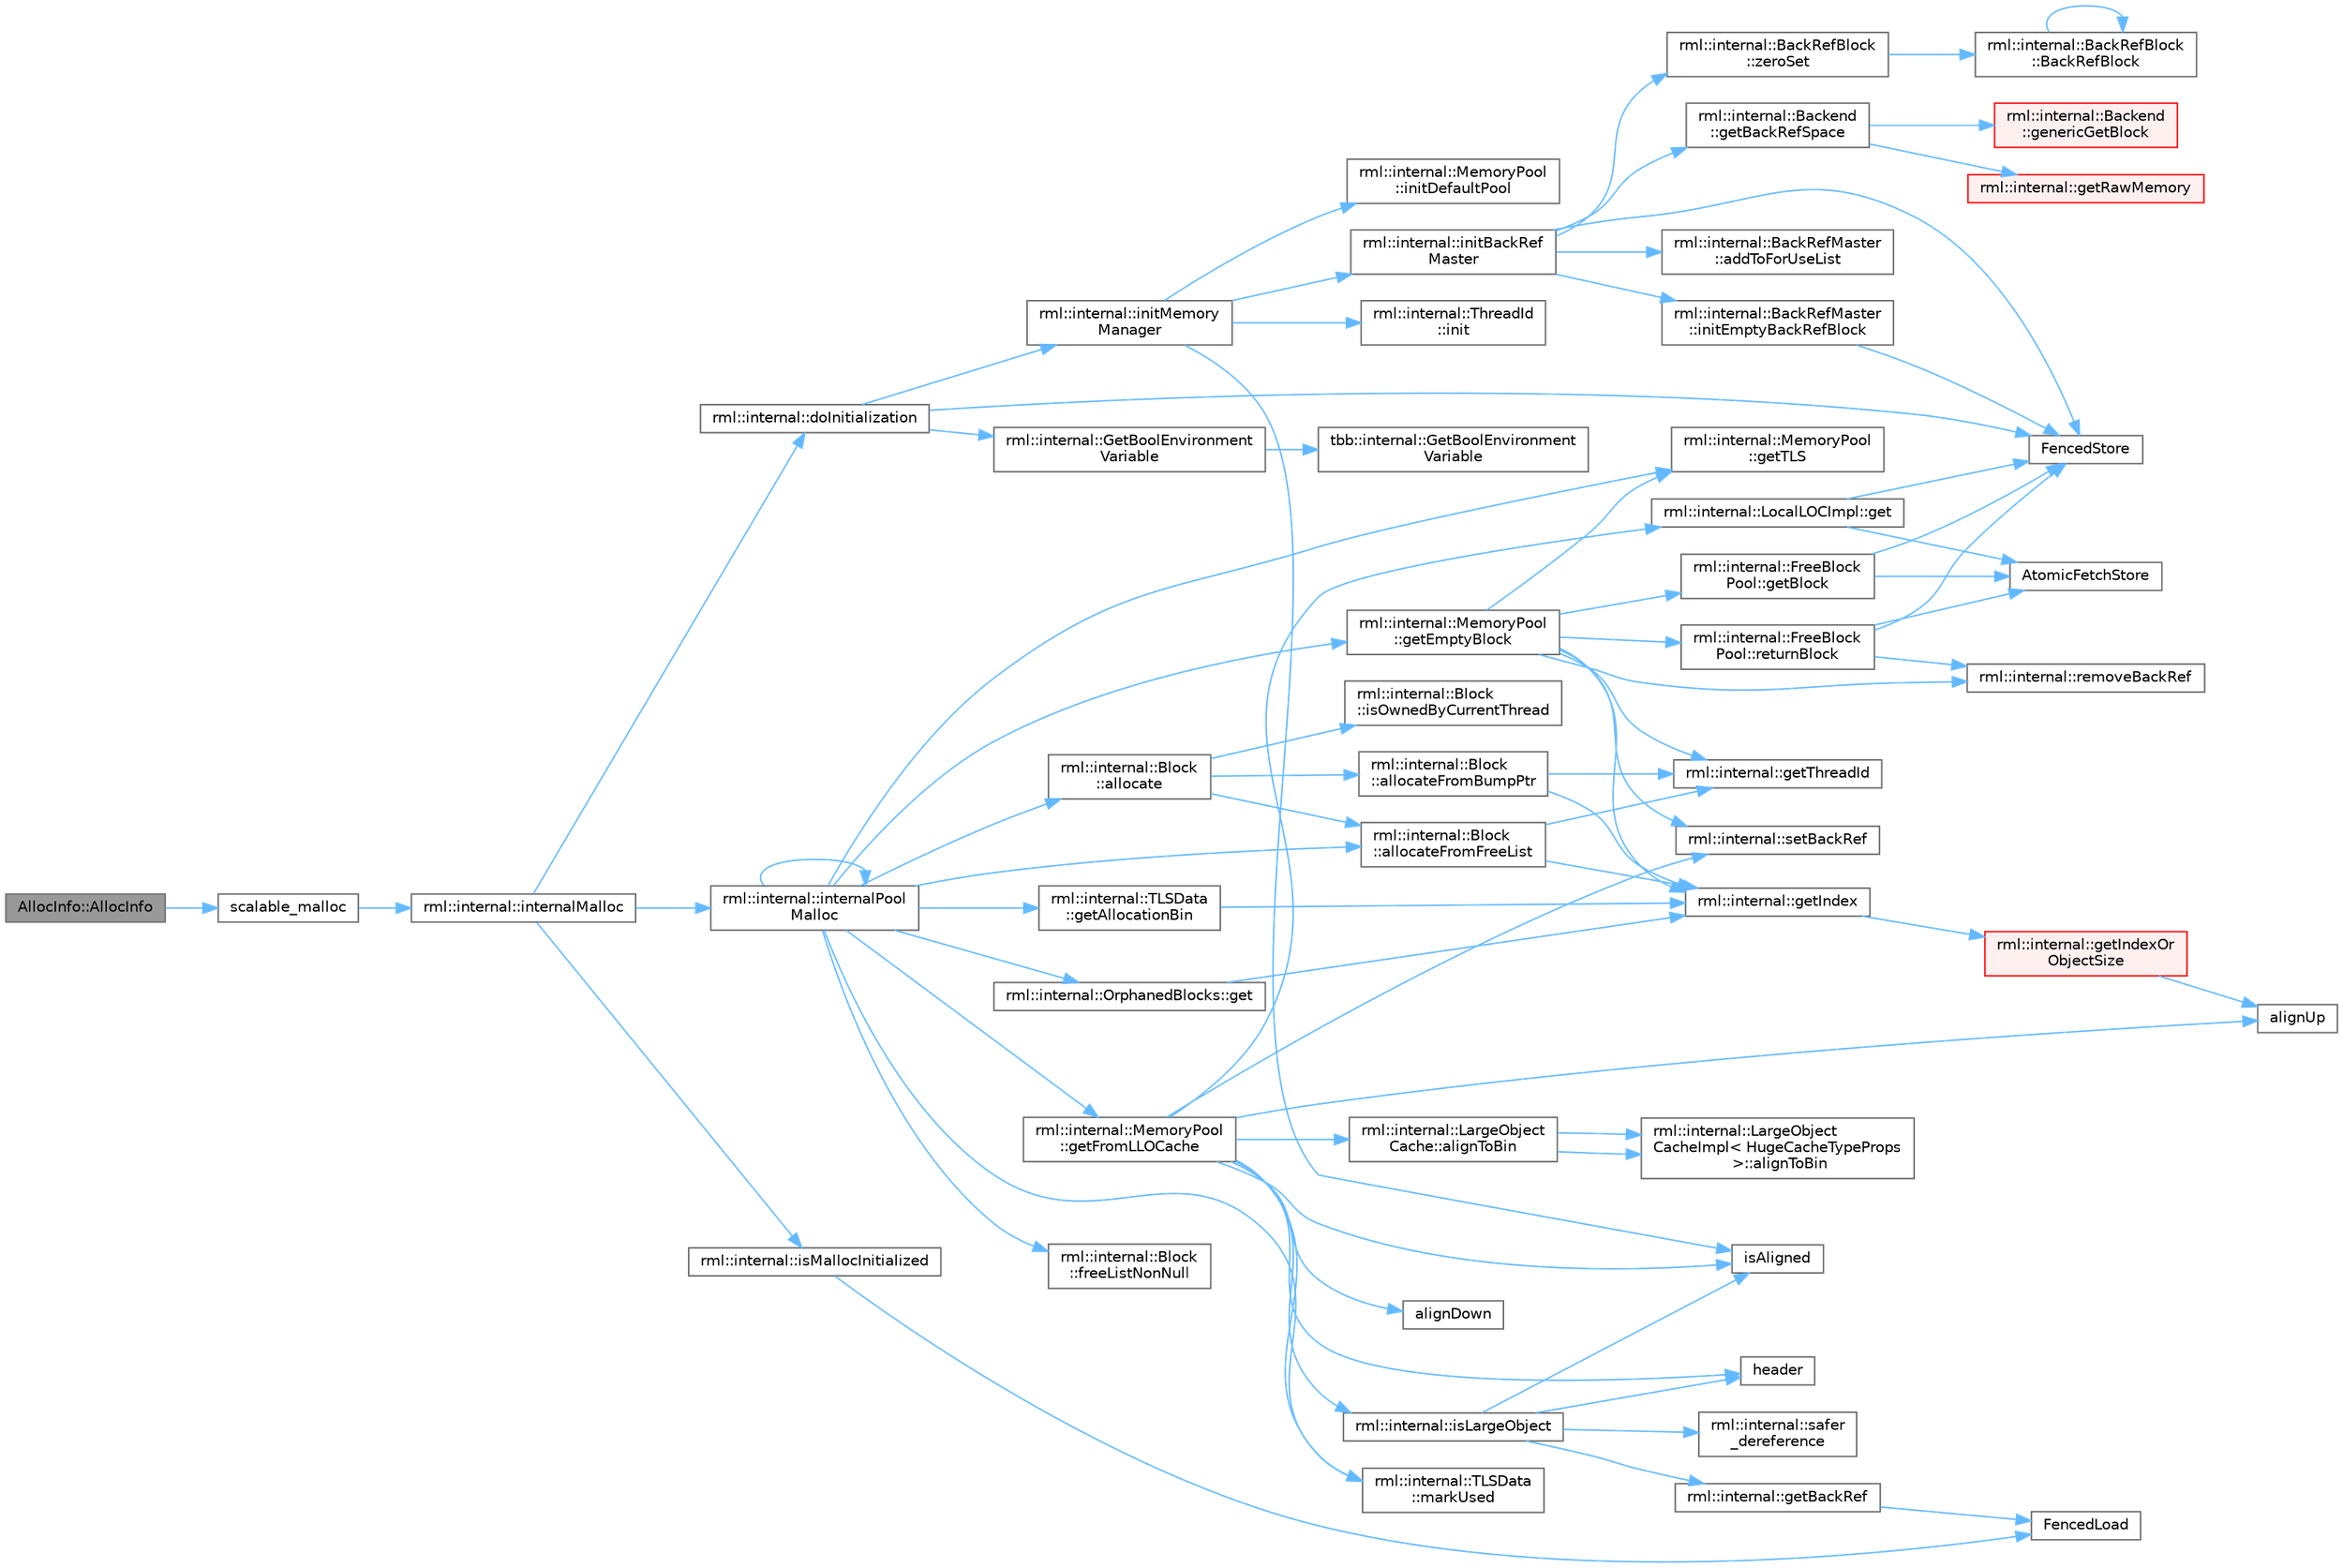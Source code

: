 digraph "AllocInfo::AllocInfo"
{
 // LATEX_PDF_SIZE
  bgcolor="transparent";
  edge [fontname=Helvetica,fontsize=10,labelfontname=Helvetica,labelfontsize=10];
  node [fontname=Helvetica,fontsize=10,shape=box,height=0.2,width=0.4];
  rankdir="LR";
  Node1 [id="Node000001",label="AllocInfo::AllocInfo",height=0.2,width=0.4,color="gray40", fillcolor="grey60", style="filled", fontcolor="black",tooltip=" "];
  Node1 -> Node2 [id="edge1_Node000001_Node000002",color="steelblue1",style="solid",tooltip=" "];
  Node2 [id="Node000002",label="scalable_malloc",height=0.2,width=0.4,color="grey40", fillcolor="white", style="filled",URL="$group__memory__allocation.html#ga2fcb23ca500304f69173dd13ad7e1389",tooltip=" "];
  Node2 -> Node3 [id="edge2_Node000002_Node000003",color="steelblue1",style="solid",tooltip=" "];
  Node3 [id="Node000003",label="rml::internal::internalMalloc",height=0.2,width=0.4,color="grey40", fillcolor="white", style="filled",URL="$namespacerml_1_1internal.html#a19b0fbc5aaa4b08cc412bb5777b01f89",tooltip=" "];
  Node3 -> Node4 [id="edge3_Node000003_Node000004",color="steelblue1",style="solid",tooltip=" "];
  Node4 [id="Node000004",label="rml::internal::doInitialization",height=0.2,width=0.4,color="grey40", fillcolor="white", style="filled",URL="$namespacerml_1_1internal.html#aad59cc02d849210b00c8587544e44e20",tooltip="Ensures that initMemoryManager() is called once and only once."];
  Node4 -> Node5 [id="edge4_Node000004_Node000005",color="steelblue1",style="solid",tooltip=" "];
  Node5 [id="Node000005",label="FencedStore",height=0.2,width=0.4,color="grey40", fillcolor="white", style="filled",URL="$_synchronize_8h.html#a19886ee3899c0a2435ea9840116ea325",tooltip=" "];
  Node4 -> Node6 [id="edge5_Node000004_Node000006",color="steelblue1",style="solid",tooltip=" "];
  Node6 [id="Node000006",label="rml::internal::GetBoolEnvironment\lVariable",height=0.2,width=0.4,color="grey40", fillcolor="white", style="filled",URL="$namespacerml_1_1internal.html#acbf202195ce55902f2237ab9e8de3be5",tooltip=" "];
  Node6 -> Node7 [id="edge6_Node000006_Node000007",color="steelblue1",style="solid",tooltip=" "];
  Node7 [id="Node000007",label="tbb::internal::GetBoolEnvironment\lVariable",height=0.2,width=0.4,color="grey40", fillcolor="white", style="filled",URL="$namespacetbb_1_1internal.html#a97d6c00654cc85d4c072f1a082c8c28a",tooltip=" "];
  Node4 -> Node8 [id="edge7_Node000004_Node000008",color="steelblue1",style="solid",tooltip=" "];
  Node8 [id="Node000008",label="rml::internal::initMemory\lManager",height=0.2,width=0.4,color="grey40", fillcolor="white", style="filled",URL="$namespacerml_1_1internal.html#ab24be00d5e9e602105742c4b1c7903a4",tooltip=" "];
  Node8 -> Node9 [id="edge8_Node000008_Node000009",color="steelblue1",style="solid",tooltip=" "];
  Node9 [id="Node000009",label="rml::internal::ThreadId\l::init",height=0.2,width=0.4,color="grey40", fillcolor="white", style="filled",URL="$classrml_1_1internal_1_1_thread_id.html#a58d4cb2156367a2fc468f6daf5cbded2",tooltip=" "];
  Node8 -> Node10 [id="edge9_Node000008_Node000010",color="steelblue1",style="solid",tooltip=" "];
  Node10 [id="Node000010",label="rml::internal::initBackRef\lMaster",height=0.2,width=0.4,color="grey40", fillcolor="white", style="filled",URL="$namespacerml_1_1internal.html#a35c262cb0badff1e3b2a9df6357a344a",tooltip=" "];
  Node10 -> Node11 [id="edge10_Node000010_Node000011",color="steelblue1",style="solid",tooltip=" "];
  Node11 [id="Node000011",label="rml::internal::BackRefMaster\l::addToForUseList",height=0.2,width=0.4,color="grey40", fillcolor="white", style="filled",URL="$structrml_1_1internal_1_1_back_ref_master.html#a37ff8568740208b7e96498e34b02cfb0",tooltip=" "];
  Node10 -> Node5 [id="edge11_Node000010_Node000005",color="steelblue1",style="solid",tooltip=" "];
  Node10 -> Node12 [id="edge12_Node000010_Node000012",color="steelblue1",style="solid",tooltip=" "];
  Node12 [id="Node000012",label="rml::internal::Backend\l::getBackRefSpace",height=0.2,width=0.4,color="grey40", fillcolor="white", style="filled",URL="$classrml_1_1internal_1_1_backend.html#af43a5f0fc5038a3e60d58602b696af87",tooltip=" "];
  Node12 -> Node13 [id="edge13_Node000012_Node000013",color="steelblue1",style="solid",tooltip=" "];
  Node13 [id="Node000013",label="rml::internal::Backend\l::genericGetBlock",height=0.2,width=0.4,color="red", fillcolor="#FFF0F0", style="filled",URL="$classrml_1_1internal_1_1_backend.html#a17c603dbded6b99ac85e338515ae0d40",tooltip=" "];
  Node12 -> Node20 [id="edge14_Node000012_Node000020",color="steelblue1",style="solid",tooltip=" "];
  Node20 [id="Node000020",label="rml::internal::getRawMemory",height=0.2,width=0.4,color="red", fillcolor="#FFF0F0", style="filled",URL="$namespacerml_1_1internal.html#a20a102758b34fcecb92ab9a8a5b94bab",tooltip=" "];
  Node10 -> Node57 [id="edge15_Node000010_Node000057",color="steelblue1",style="solid",tooltip=" "];
  Node57 [id="Node000057",label="rml::internal::BackRefMaster\l::initEmptyBackRefBlock",height=0.2,width=0.4,color="grey40", fillcolor="white", style="filled",URL="$structrml_1_1internal_1_1_back_ref_master.html#a95aa7e0acc7e9849781dc1d4a73acd5c",tooltip=" "];
  Node57 -> Node5 [id="edge16_Node000057_Node000005",color="steelblue1",style="solid",tooltip=" "];
  Node10 -> Node58 [id="edge17_Node000010_Node000058",color="steelblue1",style="solid",tooltip=" "];
  Node58 [id="Node000058",label="rml::internal::BackRefBlock\l::zeroSet",height=0.2,width=0.4,color="grey40", fillcolor="white", style="filled",URL="$structrml_1_1internal_1_1_back_ref_block.html#a5ead9463c799a7dd21ce45a45df08972",tooltip=" "];
  Node58 -> Node59 [id="edge18_Node000058_Node000059",color="steelblue1",style="solid",tooltip=" "];
  Node59 [id="Node000059",label="rml::internal::BackRefBlock\l::BackRefBlock",height=0.2,width=0.4,color="grey40", fillcolor="white", style="filled",URL="$structrml_1_1internal_1_1_back_ref_block.html#a91f7edc927ea22aa8f687535fc5719ab",tooltip=" "];
  Node59 -> Node59 [id="edge19_Node000059_Node000059",color="steelblue1",style="solid",tooltip=" "];
  Node8 -> Node60 [id="edge20_Node000008_Node000060",color="steelblue1",style="solid",tooltip=" "];
  Node60 [id="Node000060",label="rml::internal::MemoryPool\l::initDefaultPool",height=0.2,width=0.4,color="grey40", fillcolor="white", style="filled",URL="$classrml_1_1internal_1_1_memory_pool.html#add7381e97285946d931d763e07dee7e5",tooltip=" "];
  Node8 -> Node30 [id="edge21_Node000008_Node000030",color="steelblue1",style="solid",tooltip=" "];
  Node30 [id="Node000030",label="isAligned",height=0.2,width=0.4,color="grey40", fillcolor="white", style="filled",URL="$_customize_8h.html#a717f2c2c0501922cd654a5ebf49b287e",tooltip=" "];
  Node3 -> Node61 [id="edge22_Node000003_Node000061",color="steelblue1",style="solid",tooltip=" "];
  Node61 [id="Node000061",label="rml::internal::internalPool\lMalloc",height=0.2,width=0.4,color="grey40", fillcolor="white", style="filled",URL="$namespacerml_1_1internal.html#a341c0310d4c1374c96acc18cd37eba26",tooltip=" "];
  Node61 -> Node62 [id="edge23_Node000061_Node000062",color="steelblue1",style="solid",tooltip=" "];
  Node62 [id="Node000062",label="rml::internal::Block\l::allocate",height=0.2,width=0.4,color="grey40", fillcolor="white", style="filled",URL="$classrml_1_1internal_1_1_block.html#ab304c726e184fcd2cad31e30306e07ab",tooltip=" "];
  Node62 -> Node63 [id="edge24_Node000062_Node000063",color="steelblue1",style="solid",tooltip=" "];
  Node63 [id="Node000063",label="rml::internal::Block\l::allocateFromBumpPtr",height=0.2,width=0.4,color="grey40", fillcolor="white", style="filled",URL="$classrml_1_1internal_1_1_block.html#a15badeb7c104a8f860a7375ed648a43e",tooltip=" "];
  Node63 -> Node64 [id="edge25_Node000063_Node000064",color="steelblue1",style="solid",tooltip=" "];
  Node64 [id="Node000064",label="rml::internal::getIndex",height=0.2,width=0.4,color="grey40", fillcolor="white", style="filled",URL="$namespacerml_1_1internal.html#a70dcd761b867baccb7ffdb087e52e215",tooltip=" "];
  Node64 -> Node65 [id="edge26_Node000064_Node000065",color="steelblue1",style="solid",tooltip=" "];
  Node65 [id="Node000065",label="rml::internal::getIndexOr\lObjectSize",height=0.2,width=0.4,color="red", fillcolor="#FFF0F0", style="filled",URL="$namespacerml_1_1internal.html#aebac3191559671ba56411f6a4926649a",tooltip=" "];
  Node65 -> Node24 [id="edge27_Node000065_Node000024",color="steelblue1",style="solid",tooltip=" "];
  Node24 [id="Node000024",label="alignUp",height=0.2,width=0.4,color="grey40", fillcolor="white", style="filled",URL="$shared__utils_8h.html#abf7a0e928f58ffeeefa291f674c30d69",tooltip=" "];
  Node63 -> Node68 [id="edge28_Node000063_Node000068",color="steelblue1",style="solid",tooltip=" "];
  Node68 [id="Node000068",label="rml::internal::getThreadId",height=0.2,width=0.4,color="grey40", fillcolor="white", style="filled",URL="$namespacerml_1_1internal.html#a2877b2db91c23b8b7eb1d37891c40b2b",tooltip=" "];
  Node62 -> Node69 [id="edge29_Node000062_Node000069",color="steelblue1",style="solid",tooltip=" "];
  Node69 [id="Node000069",label="rml::internal::Block\l::allocateFromFreeList",height=0.2,width=0.4,color="grey40", fillcolor="white", style="filled",URL="$classrml_1_1internal_1_1_block.html#a49c5382153edd22b031869f0a822f9f2",tooltip=" "];
  Node69 -> Node64 [id="edge30_Node000069_Node000064",color="steelblue1",style="solid",tooltip=" "];
  Node69 -> Node68 [id="edge31_Node000069_Node000068",color="steelblue1",style="solid",tooltip=" "];
  Node62 -> Node70 [id="edge32_Node000062_Node000070",color="steelblue1",style="solid",tooltip=" "];
  Node70 [id="Node000070",label="rml::internal::Block\l::isOwnedByCurrentThread",height=0.2,width=0.4,color="grey40", fillcolor="white", style="filled",URL="$classrml_1_1internal_1_1_block.html#a764948ac32e7d5689a755e4af99308e2",tooltip=" "];
  Node61 -> Node69 [id="edge33_Node000061_Node000069",color="steelblue1",style="solid",tooltip=" "];
  Node61 -> Node71 [id="edge34_Node000061_Node000071",color="steelblue1",style="solid",tooltip=" "];
  Node71 [id="Node000071",label="rml::internal::Block\l::freeListNonNull",height=0.2,width=0.4,color="grey40", fillcolor="white", style="filled",URL="$classrml_1_1internal_1_1_block.html#a624decb3bf1a4f7ab0b66e3ae0fb1324",tooltip=" "];
  Node61 -> Node72 [id="edge35_Node000061_Node000072",color="steelblue1",style="solid",tooltip=" "];
  Node72 [id="Node000072",label="rml::internal::OrphanedBlocks::get",height=0.2,width=0.4,color="grey40", fillcolor="white", style="filled",URL="$classrml_1_1internal_1_1_orphaned_blocks.html#a3ed9f9cf98cd6c788195e57408c5ed26",tooltip=" "];
  Node72 -> Node64 [id="edge36_Node000072_Node000064",color="steelblue1",style="solid",tooltip=" "];
  Node61 -> Node73 [id="edge37_Node000061_Node000073",color="steelblue1",style="solid",tooltip=" "];
  Node73 [id="Node000073",label="rml::internal::TLSData\l::getAllocationBin",height=0.2,width=0.4,color="grey40", fillcolor="white", style="filled",URL="$classrml_1_1internal_1_1_t_l_s_data.html#a26c607a6304c0fa325c6604cf7c767ea",tooltip=" "];
  Node73 -> Node64 [id="edge38_Node000073_Node000064",color="steelblue1",style="solid",tooltip=" "];
  Node61 -> Node74 [id="edge39_Node000061_Node000074",color="steelblue1",style="solid",tooltip=" "];
  Node74 [id="Node000074",label="rml::internal::MemoryPool\l::getEmptyBlock",height=0.2,width=0.4,color="grey40", fillcolor="white", style="filled",URL="$classrml_1_1internal_1_1_memory_pool.html#a16261e62d2c6418981ade9a7ea23d5d0",tooltip=" "];
  Node74 -> Node75 [id="edge40_Node000074_Node000075",color="steelblue1",style="solid",tooltip=" "];
  Node75 [id="Node000075",label="rml::internal::FreeBlock\lPool::getBlock",height=0.2,width=0.4,color="grey40", fillcolor="white", style="filled",URL="$classrml_1_1internal_1_1_free_block_pool.html#a3d6745e31d1a809ce90273ba7a8f8ab7",tooltip=" "];
  Node75 -> Node76 [id="edge41_Node000075_Node000076",color="steelblue1",style="solid",tooltip=" "];
  Node76 [id="Node000076",label="AtomicFetchStore",height=0.2,width=0.4,color="grey40", fillcolor="white", style="filled",URL="$_synchronize_8h.html#a8f959802bcef862416aed96fe5c6e601",tooltip=" "];
  Node75 -> Node5 [id="edge42_Node000075_Node000005",color="steelblue1",style="solid",tooltip=" "];
  Node74 -> Node64 [id="edge43_Node000074_Node000064",color="steelblue1",style="solid",tooltip=" "];
  Node74 -> Node68 [id="edge44_Node000074_Node000068",color="steelblue1",style="solid",tooltip=" "];
  Node74 -> Node77 [id="edge45_Node000074_Node000077",color="steelblue1",style="solid",tooltip=" "];
  Node77 [id="Node000077",label="rml::internal::MemoryPool\l::getTLS",height=0.2,width=0.4,color="grey40", fillcolor="white", style="filled",URL="$classrml_1_1internal_1_1_memory_pool.html#acdf684e1b29c9d00886d97b909798488",tooltip=" "];
  Node74 -> Node78 [id="edge46_Node000074_Node000078",color="steelblue1",style="solid",tooltip=" "];
  Node78 [id="Node000078",label="rml::internal::removeBackRef",height=0.2,width=0.4,color="grey40", fillcolor="white", style="filled",URL="$namespacerml_1_1internal.html#ab8e65fb38698f5544e2b1fa3127bec85",tooltip=" "];
  Node74 -> Node79 [id="edge47_Node000074_Node000079",color="steelblue1",style="solid",tooltip=" "];
  Node79 [id="Node000079",label="rml::internal::FreeBlock\lPool::returnBlock",height=0.2,width=0.4,color="grey40", fillcolor="white", style="filled",URL="$classrml_1_1internal_1_1_free_block_pool.html#a98adf682213916f2d39812b170938b4a",tooltip=" "];
  Node79 -> Node76 [id="edge48_Node000079_Node000076",color="steelblue1",style="solid",tooltip=" "];
  Node79 -> Node5 [id="edge49_Node000079_Node000005",color="steelblue1",style="solid",tooltip=" "];
  Node79 -> Node78 [id="edge50_Node000079_Node000078",color="steelblue1",style="solid",tooltip=" "];
  Node74 -> Node80 [id="edge51_Node000074_Node000080",color="steelblue1",style="solid",tooltip=" "];
  Node80 [id="Node000080",label="rml::internal::setBackRef",height=0.2,width=0.4,color="grey40", fillcolor="white", style="filled",URL="$namespacerml_1_1internal.html#aa5ddbf0f60817126c51b54ca648caf34",tooltip=" "];
  Node61 -> Node81 [id="edge52_Node000061_Node000081",color="steelblue1",style="solid",tooltip=" "];
  Node81 [id="Node000081",label="rml::internal::MemoryPool\l::getFromLLOCache",height=0.2,width=0.4,color="grey40", fillcolor="white", style="filled",URL="$classrml_1_1internal_1_1_memory_pool.html#af1f6175add16b2b950447b8b4c6bf491",tooltip=" "];
  Node81 -> Node23 [id="edge53_Node000081_Node000023",color="steelblue1",style="solid",tooltip=" "];
  Node23 [id="Node000023",label="alignDown",height=0.2,width=0.4,color="grey40", fillcolor="white", style="filled",URL="$shared__utils_8h.html#ab3918cd2395835f90b78b96d4e1e2390",tooltip=" "];
  Node81 -> Node82 [id="edge54_Node000081_Node000082",color="steelblue1",style="solid",tooltip=" "];
  Node82 [id="Node000082",label="rml::internal::LargeObject\lCache::alignToBin",height=0.2,width=0.4,color="grey40", fillcolor="white", style="filled",URL="$classrml_1_1internal_1_1_large_object_cache.html#a60b70cf5fd394c20459885fa6f093cb2",tooltip=" "];
  Node82 -> Node83 [id="edge55_Node000082_Node000083",color="steelblue1",style="solid",tooltip=" "];
  Node83 [id="Node000083",label="rml::internal::LargeObject\lCacheImpl\< HugeCacheTypeProps\l \>::alignToBin",height=0.2,width=0.4,color="grey40", fillcolor="white", style="filled",URL="$classrml_1_1internal_1_1_large_object_cache_impl.html#a01f6ac36f886dfe3a705818b82f739ed",tooltip=" "];
  Node82 -> Node83 [id="edge56_Node000082_Node000083",color="steelblue1",style="solid",tooltip=" "];
  Node81 -> Node24 [id="edge57_Node000081_Node000024",color="steelblue1",style="solid",tooltip=" "];
  Node81 -> Node84 [id="edge58_Node000081_Node000084",color="steelblue1",style="solid",tooltip=" "];
  Node84 [id="Node000084",label="rml::internal::LocalLOCImpl::get",height=0.2,width=0.4,color="grey40", fillcolor="white", style="filled",URL="$classrml_1_1internal_1_1_local_l_o_c_impl.html#af40a0514dcc47ac4ceccfea084adb199",tooltip=" "];
  Node84 -> Node76 [id="edge59_Node000084_Node000076",color="steelblue1",style="solid",tooltip=" "];
  Node84 -> Node5 [id="edge60_Node000084_Node000005",color="steelblue1",style="solid",tooltip=" "];
  Node81 -> Node85 [id="edge61_Node000081_Node000085",color="steelblue1",style="solid",tooltip=" "];
  Node85 [id="Node000085",label="header",height=0.2,width=0.4,color="grey40", fillcolor="white", style="filled",URL="$cblat1_8f.html#a410931b600854e6dd3e253731606117e",tooltip=" "];
  Node81 -> Node30 [id="edge62_Node000081_Node000030",color="steelblue1",style="solid",tooltip=" "];
  Node81 -> Node86 [id="edge63_Node000081_Node000086",color="steelblue1",style="solid",tooltip=" "];
  Node86 [id="Node000086",label="rml::internal::isLargeObject",height=0.2,width=0.4,color="grey40", fillcolor="white", style="filled",URL="$namespacerml_1_1internal.html#a730f387568a0a522e003dca4246eb393",tooltip=" "];
  Node86 -> Node87 [id="edge64_Node000086_Node000087",color="steelblue1",style="solid",tooltip=" "];
  Node87 [id="Node000087",label="rml::internal::getBackRef",height=0.2,width=0.4,color="grey40", fillcolor="white", style="filled",URL="$namespacerml_1_1internal.html#a674d3a46d675ee1887142a9118f48927",tooltip=" "];
  Node87 -> Node19 [id="edge65_Node000087_Node000019",color="steelblue1",style="solid",tooltip=" "];
  Node19 [id="Node000019",label="FencedLoad",height=0.2,width=0.4,color="grey40", fillcolor="white", style="filled",URL="$_synchronize_8h.html#a0792980ea26344eaf2fc0a4112b5d848",tooltip=" "];
  Node86 -> Node85 [id="edge66_Node000086_Node000085",color="steelblue1",style="solid",tooltip=" "];
  Node86 -> Node30 [id="edge67_Node000086_Node000030",color="steelblue1",style="solid",tooltip=" "];
  Node86 -> Node88 [id="edge68_Node000086_Node000088",color="steelblue1",style="solid",tooltip=" "];
  Node88 [id="Node000088",label="rml::internal::safer\l_dereference",height=0.2,width=0.4,color="grey40", fillcolor="white", style="filled",URL="$namespacerml_1_1internal.html#ad1ffc431b9c2d1e7109a72599d761792",tooltip=" "];
  Node81 -> Node89 [id="edge69_Node000081_Node000089",color="steelblue1",style="solid",tooltip=" "];
  Node89 [id="Node000089",label="rml::internal::TLSData\l::markUsed",height=0.2,width=0.4,color="grey40", fillcolor="white", style="filled",URL="$classrml_1_1internal_1_1_t_l_s_data.html#afabda6a63ddb1942d1d5a7a06f41e2ae",tooltip=" "];
  Node81 -> Node80 [id="edge70_Node000081_Node000080",color="steelblue1",style="solid",tooltip=" "];
  Node61 -> Node77 [id="edge71_Node000061_Node000077",color="steelblue1",style="solid",tooltip=" "];
  Node61 -> Node61 [id="edge72_Node000061_Node000061",color="steelblue1",style="solid",tooltip=" "];
  Node61 -> Node89 [id="edge73_Node000061_Node000089",color="steelblue1",style="solid",tooltip=" "];
  Node3 -> Node90 [id="edge74_Node000003_Node000090",color="steelblue1",style="solid",tooltip=" "];
  Node90 [id="Node000090",label="rml::internal::isMallocInitialized",height=0.2,width=0.4,color="grey40", fillcolor="white", style="filled",URL="$namespacerml_1_1internal.html#a61c4d632ea815cbeea8ed0ee72e06ac7",tooltip=" "];
  Node90 -> Node19 [id="edge75_Node000090_Node000019",color="steelblue1",style="solid",tooltip=" "];
}
